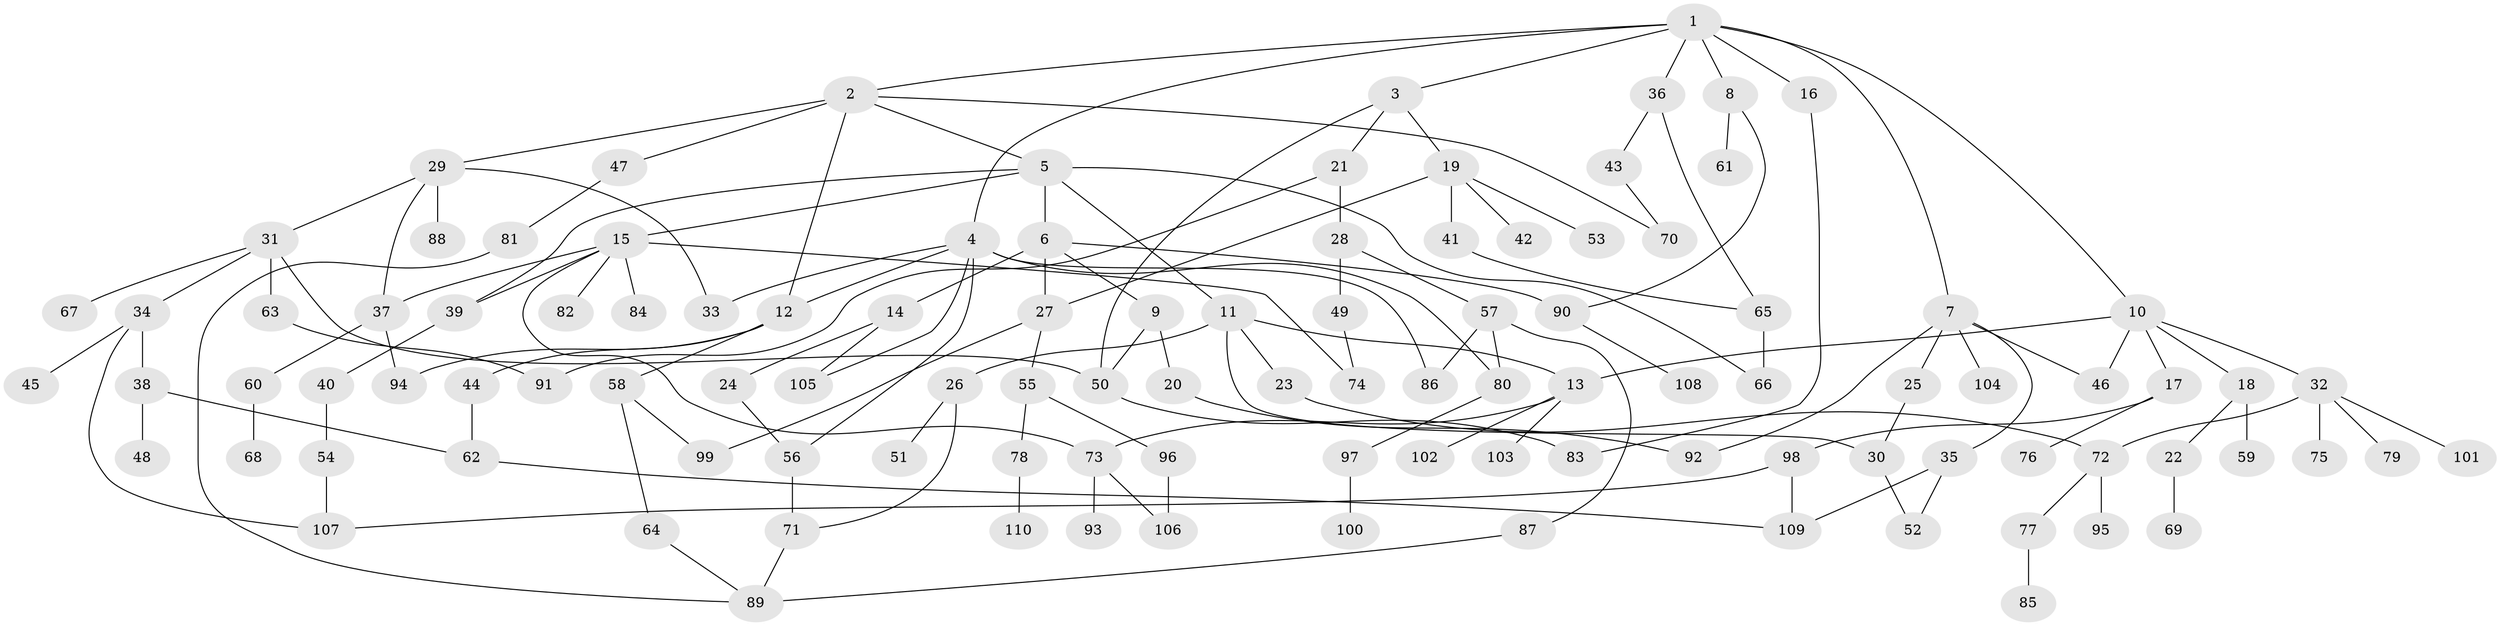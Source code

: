 // coarse degree distribution, {14: 0.02857142857142857, 5: 0.08571428571428572, 4: 0.2, 2: 0.2, 3: 0.3142857142857143, 6: 0.05714285714285714, 1: 0.11428571428571428}
// Generated by graph-tools (version 1.1) at 2025/49/03/04/25 22:49:13]
// undirected, 110 vertices, 146 edges
graph export_dot {
  node [color=gray90,style=filled];
  1;
  2;
  3;
  4;
  5;
  6;
  7;
  8;
  9;
  10;
  11;
  12;
  13;
  14;
  15;
  16;
  17;
  18;
  19;
  20;
  21;
  22;
  23;
  24;
  25;
  26;
  27;
  28;
  29;
  30;
  31;
  32;
  33;
  34;
  35;
  36;
  37;
  38;
  39;
  40;
  41;
  42;
  43;
  44;
  45;
  46;
  47;
  48;
  49;
  50;
  51;
  52;
  53;
  54;
  55;
  56;
  57;
  58;
  59;
  60;
  61;
  62;
  63;
  64;
  65;
  66;
  67;
  68;
  69;
  70;
  71;
  72;
  73;
  74;
  75;
  76;
  77;
  78;
  79;
  80;
  81;
  82;
  83;
  84;
  85;
  86;
  87;
  88;
  89;
  90;
  91;
  92;
  93;
  94;
  95;
  96;
  97;
  98;
  99;
  100;
  101;
  102;
  103;
  104;
  105;
  106;
  107;
  108;
  109;
  110;
  1 -- 2;
  1 -- 3;
  1 -- 4;
  1 -- 7;
  1 -- 8;
  1 -- 10;
  1 -- 16;
  1 -- 36;
  2 -- 5;
  2 -- 29;
  2 -- 47;
  2 -- 70;
  2 -- 12;
  3 -- 19;
  3 -- 21;
  3 -- 50;
  4 -- 12;
  4 -- 80;
  4 -- 56;
  4 -- 33;
  4 -- 86;
  4 -- 105;
  5 -- 6;
  5 -- 11;
  5 -- 15;
  5 -- 66;
  5 -- 39;
  6 -- 9;
  6 -- 14;
  6 -- 27;
  6 -- 90;
  7 -- 25;
  7 -- 35;
  7 -- 92;
  7 -- 104;
  7 -- 46;
  8 -- 61;
  8 -- 90;
  9 -- 20;
  9 -- 50;
  10 -- 17;
  10 -- 18;
  10 -- 32;
  10 -- 46;
  10 -- 13;
  11 -- 13;
  11 -- 23;
  11 -- 26;
  11 -- 30;
  12 -- 44;
  12 -- 58;
  12 -- 94;
  13 -- 73;
  13 -- 102;
  13 -- 103;
  14 -- 24;
  14 -- 105;
  15 -- 39;
  15 -- 82;
  15 -- 84;
  15 -- 74;
  15 -- 37;
  15 -- 73;
  16 -- 83;
  17 -- 76;
  17 -- 98;
  18 -- 22;
  18 -- 59;
  19 -- 41;
  19 -- 42;
  19 -- 53;
  19 -- 27;
  20 -- 92;
  21 -- 28;
  21 -- 91;
  22 -- 69;
  23 -- 72;
  24 -- 56;
  25 -- 30;
  26 -- 51;
  26 -- 71;
  27 -- 55;
  27 -- 99;
  28 -- 49;
  28 -- 57;
  29 -- 31;
  29 -- 33;
  29 -- 37;
  29 -- 88;
  30 -- 52;
  31 -- 34;
  31 -- 50;
  31 -- 63;
  31 -- 67;
  32 -- 72;
  32 -- 75;
  32 -- 79;
  32 -- 101;
  34 -- 38;
  34 -- 45;
  34 -- 107;
  35 -- 109;
  35 -- 52;
  36 -- 43;
  36 -- 65;
  37 -- 60;
  37 -- 94;
  38 -- 48;
  38 -- 62;
  39 -- 40;
  40 -- 54;
  41 -- 65;
  43 -- 70;
  44 -- 62;
  47 -- 81;
  49 -- 74;
  50 -- 83;
  54 -- 107;
  55 -- 78;
  55 -- 96;
  56 -- 71;
  57 -- 86;
  57 -- 87;
  57 -- 80;
  58 -- 64;
  58 -- 99;
  60 -- 68;
  62 -- 109;
  63 -- 91;
  64 -- 89;
  65 -- 66;
  71 -- 89;
  72 -- 77;
  72 -- 95;
  73 -- 93;
  73 -- 106;
  77 -- 85;
  78 -- 110;
  80 -- 97;
  81 -- 89;
  87 -- 89;
  90 -- 108;
  96 -- 106;
  97 -- 100;
  98 -- 109;
  98 -- 107;
}
